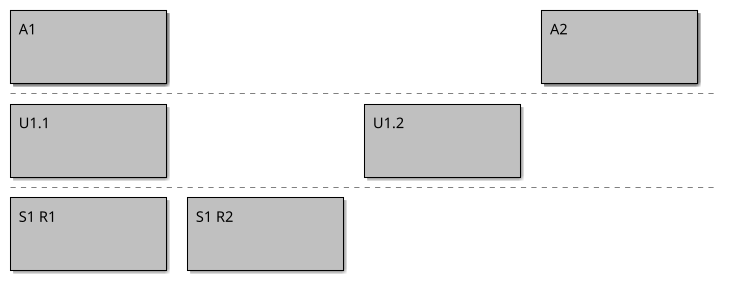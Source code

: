 ' Do not edit
' Theme Gallery
' autogenerated by script
'
@startboard
!theme spacelab-white
A1
+U1.1
++S1 R1
++S1 R2 
+U1.2
A2
@endboard

